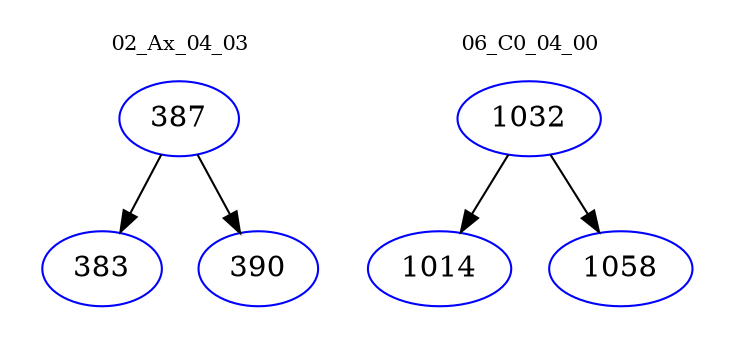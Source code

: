 digraph{
subgraph cluster_0 {
color = white
label = "02_Ax_04_03";
fontsize=10;
T0_387 [label="387", color="blue"]
T0_387 -> T0_383 [color="black"]
T0_383 [label="383", color="blue"]
T0_387 -> T0_390 [color="black"]
T0_390 [label="390", color="blue"]
}
subgraph cluster_1 {
color = white
label = "06_C0_04_00";
fontsize=10;
T1_1032 [label="1032", color="blue"]
T1_1032 -> T1_1014 [color="black"]
T1_1014 [label="1014", color="blue"]
T1_1032 -> T1_1058 [color="black"]
T1_1058 [label="1058", color="blue"]
}
}
